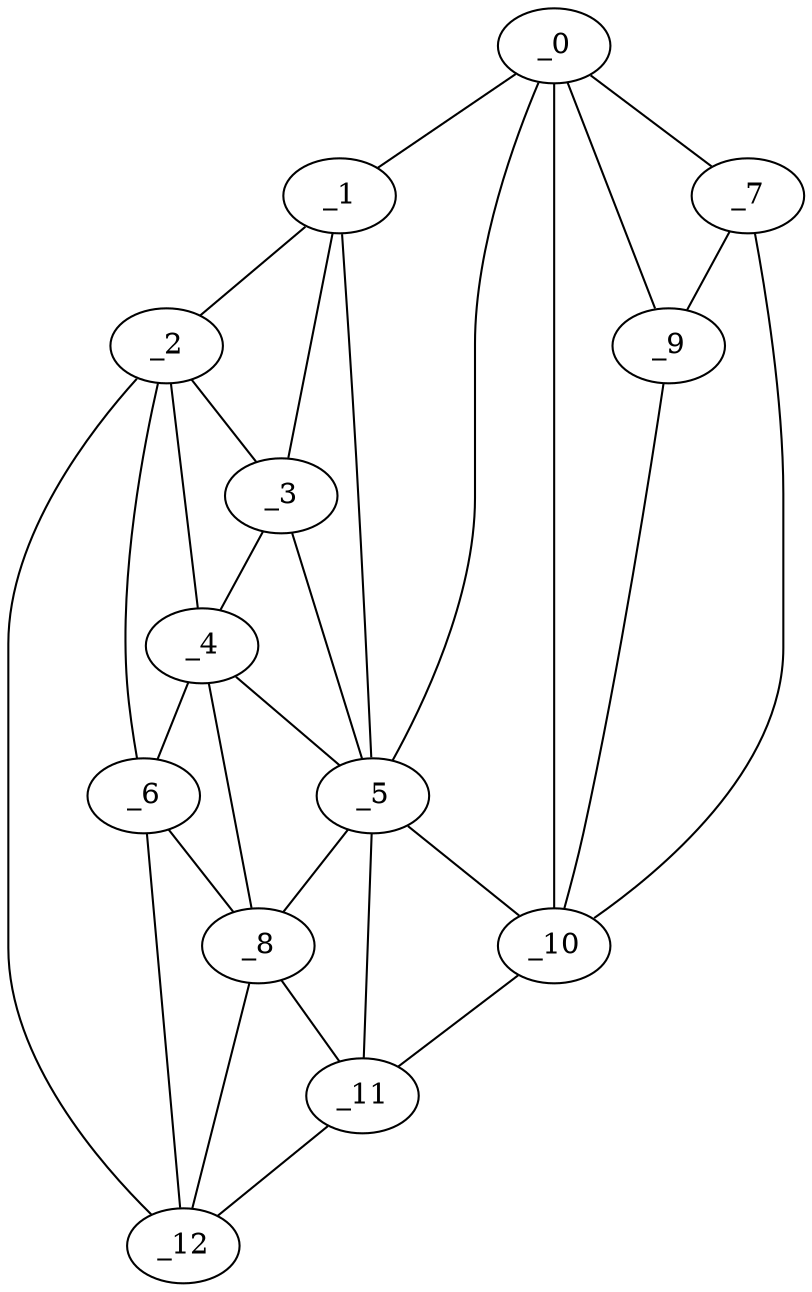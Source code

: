 graph "obj50__15.gxl" {
	_0	 [x=48,
		y=39];
	_1	 [x=48,
		y=79];
	_0 -- _1	 [valence=1];
	_5	 [x=68,
		y=80];
	_0 -- _5	 [valence=2];
	_7	 [x=71,
		y=17];
	_0 -- _7	 [valence=2];
	_9	 [x=73,
		y=10];
	_0 -- _9	 [valence=1];
	_10	 [x=83,
		y=39];
	_0 -- _10	 [valence=2];
	_2	 [x=48,
		y=97];
	_1 -- _2	 [valence=1];
	_3	 [x=55,
		y=88];
	_1 -- _3	 [valence=1];
	_1 -- _5	 [valence=2];
	_2 -- _3	 [valence=2];
	_4	 [x=62,
		y=89];
	_2 -- _4	 [valence=1];
	_6	 [x=68,
		y=98];
	_2 -- _6	 [valence=2];
	_12	 [x=97,
		y=116];
	_2 -- _12	 [valence=1];
	_3 -- _4	 [valence=2];
	_3 -- _5	 [valence=1];
	_4 -- _5	 [valence=2];
	_4 -- _6	 [valence=2];
	_8	 [x=72,
		y=89];
	_4 -- _8	 [valence=2];
	_5 -- _8	 [valence=1];
	_5 -- _10	 [valence=2];
	_11	 [x=95,
		y=84];
	_5 -- _11	 [valence=1];
	_6 -- _8	 [valence=1];
	_6 -- _12	 [valence=1];
	_7 -- _9	 [valence=1];
	_7 -- _10	 [valence=2];
	_8 -- _11	 [valence=1];
	_8 -- _12	 [valence=2];
	_9 -- _10	 [valence=1];
	_10 -- _11	 [valence=1];
	_11 -- _12	 [valence=1];
}
